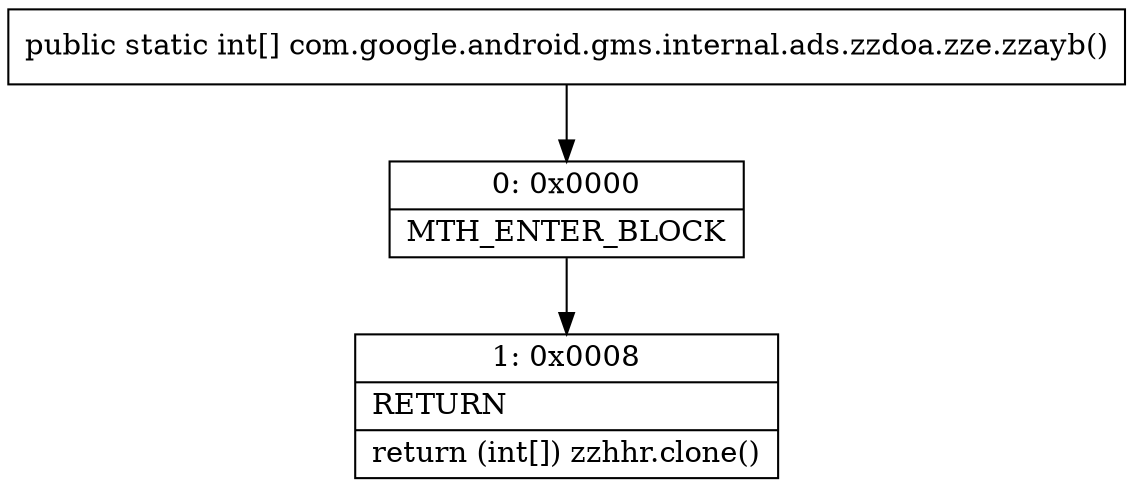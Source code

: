 digraph "CFG forcom.google.android.gms.internal.ads.zzdoa.zze.zzayb()[I" {
Node_0 [shape=record,label="{0\:\ 0x0000|MTH_ENTER_BLOCK\l}"];
Node_1 [shape=record,label="{1\:\ 0x0008|RETURN\l|return (int[]) zzhhr.clone()\l}"];
MethodNode[shape=record,label="{public static int[] com.google.android.gms.internal.ads.zzdoa.zze.zzayb() }"];
MethodNode -> Node_0;
Node_0 -> Node_1;
}

